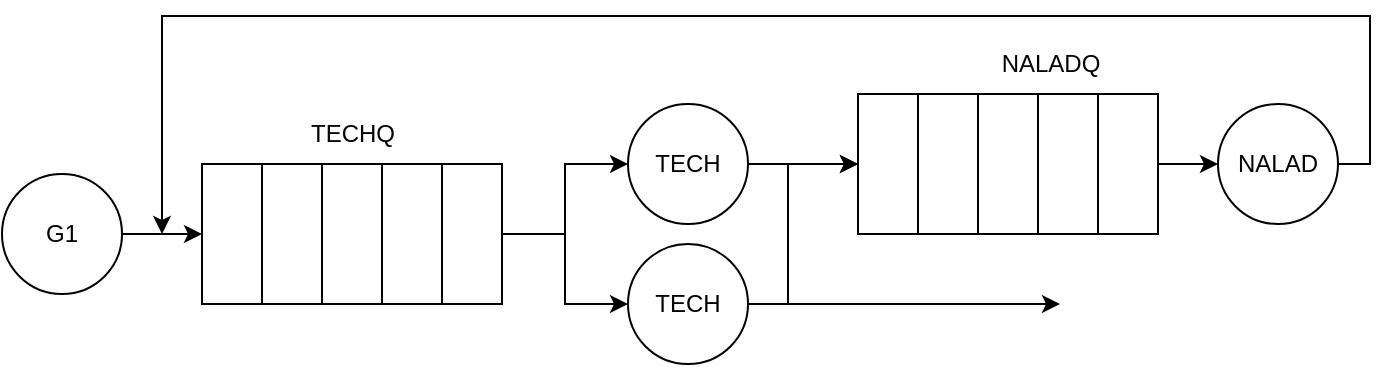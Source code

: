 <mxfile version="22.0.2" type="device">
  <diagram name="Страница 1" id="flEeFeWQt0KHYTyrbVmN">
    <mxGraphModel dx="1050" dy="621" grid="0" gridSize="10" guides="1" tooltips="1" connect="1" arrows="1" fold="1" page="1" pageScale="1" pageWidth="827" pageHeight="1169" math="0" shadow="0">
      <root>
        <mxCell id="0" />
        <mxCell id="1" parent="0" />
        <mxCell id="1kKG34LmF9sJH_GzNcwr-36" style="edgeStyle=orthogonalEdgeStyle;rounded=0;orthogonalLoop=1;jettySize=auto;html=1;exitX=1;exitY=0.5;exitDx=0;exitDy=0;entryX=0;entryY=0.5;entryDx=0;entryDy=0;" parent="1" source="1kKG34LmF9sJH_GzNcwr-1" target="1kKG34LmF9sJH_GzNcwr-3" edge="1">
          <mxGeometry relative="1" as="geometry" />
        </mxCell>
        <mxCell id="1kKG34LmF9sJH_GzNcwr-1" value="G1" style="ellipse;whiteSpace=wrap;html=1;aspect=fixed;" parent="1" vertex="1">
          <mxGeometry x="80" y="185" width="60" height="60" as="geometry" />
        </mxCell>
        <mxCell id="1kKG34LmF9sJH_GzNcwr-33" style="edgeStyle=orthogonalEdgeStyle;rounded=0;orthogonalLoop=1;jettySize=auto;html=1;exitX=1;exitY=0.5;exitDx=0;exitDy=0;entryX=0;entryY=0.5;entryDx=0;entryDy=0;" parent="1" source="1kKG34LmF9sJH_GzNcwr-2" target="1kKG34LmF9sJH_GzNcwr-21" edge="1">
          <mxGeometry relative="1" as="geometry" />
        </mxCell>
        <mxCell id="1kKG34LmF9sJH_GzNcwr-2" value="TECH" style="ellipse;whiteSpace=wrap;html=1;aspect=fixed;" parent="1" vertex="1">
          <mxGeometry x="393" y="150" width="60" height="60" as="geometry" />
        </mxCell>
        <mxCell id="1kKG34LmF9sJH_GzNcwr-8" value="" style="group" parent="1" vertex="1" connectable="0">
          <mxGeometry x="180" y="180" width="150" height="70" as="geometry" />
        </mxCell>
        <mxCell id="1kKG34LmF9sJH_GzNcwr-3" value="" style="rounded=0;whiteSpace=wrap;html=1;" parent="1kKG34LmF9sJH_GzNcwr-8" vertex="1">
          <mxGeometry width="30" height="70" as="geometry" />
        </mxCell>
        <mxCell id="1kKG34LmF9sJH_GzNcwr-4" value="" style="rounded=0;whiteSpace=wrap;html=1;" parent="1kKG34LmF9sJH_GzNcwr-8" vertex="1">
          <mxGeometry x="30" width="30" height="70" as="geometry" />
        </mxCell>
        <mxCell id="1kKG34LmF9sJH_GzNcwr-5" value="" style="rounded=0;whiteSpace=wrap;html=1;" parent="1kKG34LmF9sJH_GzNcwr-8" vertex="1">
          <mxGeometry x="60" width="30" height="70" as="geometry" />
        </mxCell>
        <mxCell id="1kKG34LmF9sJH_GzNcwr-6" value="" style="rounded=0;whiteSpace=wrap;html=1;" parent="1kKG34LmF9sJH_GzNcwr-8" vertex="1">
          <mxGeometry x="90" width="30" height="70" as="geometry" />
        </mxCell>
        <mxCell id="1kKG34LmF9sJH_GzNcwr-7" value="" style="rounded=0;whiteSpace=wrap;html=1;" parent="1kKG34LmF9sJH_GzNcwr-8" vertex="1">
          <mxGeometry x="120" width="30" height="70" as="geometry" />
        </mxCell>
        <mxCell id="1kKG34LmF9sJH_GzNcwr-10" style="edgeStyle=orthogonalEdgeStyle;rounded=0;orthogonalLoop=1;jettySize=auto;html=1;exitX=1;exitY=0.5;exitDx=0;exitDy=0;entryX=0;entryY=0.5;entryDx=0;entryDy=0;" parent="1" source="1kKG34LmF9sJH_GzNcwr-7" target="1kKG34LmF9sJH_GzNcwr-2" edge="1">
          <mxGeometry relative="1" as="geometry" />
        </mxCell>
        <mxCell id="1kKG34LmF9sJH_GzNcwr-20" value="" style="group" parent="1" vertex="1" connectable="0">
          <mxGeometry x="508" y="145" width="150" height="70" as="geometry" />
        </mxCell>
        <mxCell id="1kKG34LmF9sJH_GzNcwr-21" value="" style="rounded=0;whiteSpace=wrap;html=1;" parent="1kKG34LmF9sJH_GzNcwr-20" vertex="1">
          <mxGeometry width="30" height="70" as="geometry" />
        </mxCell>
        <mxCell id="1kKG34LmF9sJH_GzNcwr-22" value="" style="rounded=0;whiteSpace=wrap;html=1;" parent="1kKG34LmF9sJH_GzNcwr-20" vertex="1">
          <mxGeometry x="30" width="30" height="70" as="geometry" />
        </mxCell>
        <mxCell id="1kKG34LmF9sJH_GzNcwr-23" value="" style="rounded=0;whiteSpace=wrap;html=1;" parent="1kKG34LmF9sJH_GzNcwr-20" vertex="1">
          <mxGeometry x="60" width="30" height="70" as="geometry" />
        </mxCell>
        <mxCell id="1kKG34LmF9sJH_GzNcwr-24" value="" style="rounded=0;whiteSpace=wrap;html=1;" parent="1kKG34LmF9sJH_GzNcwr-20" vertex="1">
          <mxGeometry x="90" width="30" height="70" as="geometry" />
        </mxCell>
        <mxCell id="1kKG34LmF9sJH_GzNcwr-25" value="" style="rounded=0;whiteSpace=wrap;html=1;" parent="1kKG34LmF9sJH_GzNcwr-20" vertex="1">
          <mxGeometry x="120" width="30" height="70" as="geometry" />
        </mxCell>
        <mxCell id="1kKG34LmF9sJH_GzNcwr-31" value="" style="edgeStyle=orthogonalEdgeStyle;rounded=0;orthogonalLoop=1;jettySize=auto;html=1;entryX=0;entryY=0.5;entryDx=0;entryDy=0;" parent="1" source="1kKG34LmF9sJH_GzNcwr-29" target="1kKG34LmF9sJH_GzNcwr-21" edge="1">
          <mxGeometry relative="1" as="geometry">
            <Array as="points">
              <mxPoint x="473" y="250" />
              <mxPoint x="473" y="180" />
            </Array>
          </mxGeometry>
        </mxCell>
        <mxCell id="1kKG34LmF9sJH_GzNcwr-40" style="edgeStyle=orthogonalEdgeStyle;rounded=0;orthogonalLoop=1;jettySize=auto;html=1;exitX=1;exitY=0.5;exitDx=0;exitDy=0;" parent="1" source="1kKG34LmF9sJH_GzNcwr-29" edge="1">
          <mxGeometry relative="1" as="geometry">
            <mxPoint x="609" y="250" as="targetPoint" />
          </mxGeometry>
        </mxCell>
        <mxCell id="1kKG34LmF9sJH_GzNcwr-29" value="TECH" style="ellipse;whiteSpace=wrap;html=1;aspect=fixed;" parent="1" vertex="1">
          <mxGeometry x="393" y="220" width="60" height="60" as="geometry" />
        </mxCell>
        <mxCell id="1kKG34LmF9sJH_GzNcwr-37" style="edgeStyle=orthogonalEdgeStyle;rounded=0;orthogonalLoop=1;jettySize=auto;html=1;exitX=1;exitY=0.5;exitDx=0;exitDy=0;entryX=0;entryY=0.5;entryDx=0;entryDy=0;" parent="1" source="1kKG34LmF9sJH_GzNcwr-7" target="1kKG34LmF9sJH_GzNcwr-29" edge="1">
          <mxGeometry relative="1" as="geometry" />
        </mxCell>
        <mxCell id="1kKG34LmF9sJH_GzNcwr-44" style="edgeStyle=orthogonalEdgeStyle;rounded=0;orthogonalLoop=1;jettySize=auto;html=1;exitX=1;exitY=0.5;exitDx=0;exitDy=0;" parent="1" source="1kKG34LmF9sJH_GzNcwr-42" edge="1">
          <mxGeometry relative="1" as="geometry">
            <mxPoint x="160" y="215" as="targetPoint" />
            <Array as="points">
              <mxPoint x="764" y="180" />
              <mxPoint x="764" y="106" />
              <mxPoint x="160" y="106" />
            </Array>
          </mxGeometry>
        </mxCell>
        <mxCell id="1kKG34LmF9sJH_GzNcwr-42" value="NALAD" style="ellipse;whiteSpace=wrap;html=1;aspect=fixed;" parent="1" vertex="1">
          <mxGeometry x="688" y="150" width="60" height="60" as="geometry" />
        </mxCell>
        <mxCell id="1kKG34LmF9sJH_GzNcwr-43" value="" style="edgeStyle=orthogonalEdgeStyle;rounded=0;orthogonalLoop=1;jettySize=auto;html=1;" parent="1" source="1kKG34LmF9sJH_GzNcwr-25" target="1kKG34LmF9sJH_GzNcwr-42" edge="1">
          <mxGeometry relative="1" as="geometry" />
        </mxCell>
        <mxCell id="zE5_ePwNAJ74uEZvute5-1" value="TECHQ" style="text;html=1;align=center;verticalAlign=middle;resizable=0;points=[];autosize=1;strokeColor=none;fillColor=none;" vertex="1" parent="1">
          <mxGeometry x="220" y="150" width="70" height="30" as="geometry" />
        </mxCell>
        <mxCell id="zE5_ePwNAJ74uEZvute5-2" value="NALADQ" style="text;html=1;align=center;verticalAlign=middle;resizable=0;points=[];autosize=1;strokeColor=none;fillColor=none;" vertex="1" parent="1">
          <mxGeometry x="569" y="115" width="70" height="30" as="geometry" />
        </mxCell>
      </root>
    </mxGraphModel>
  </diagram>
</mxfile>
